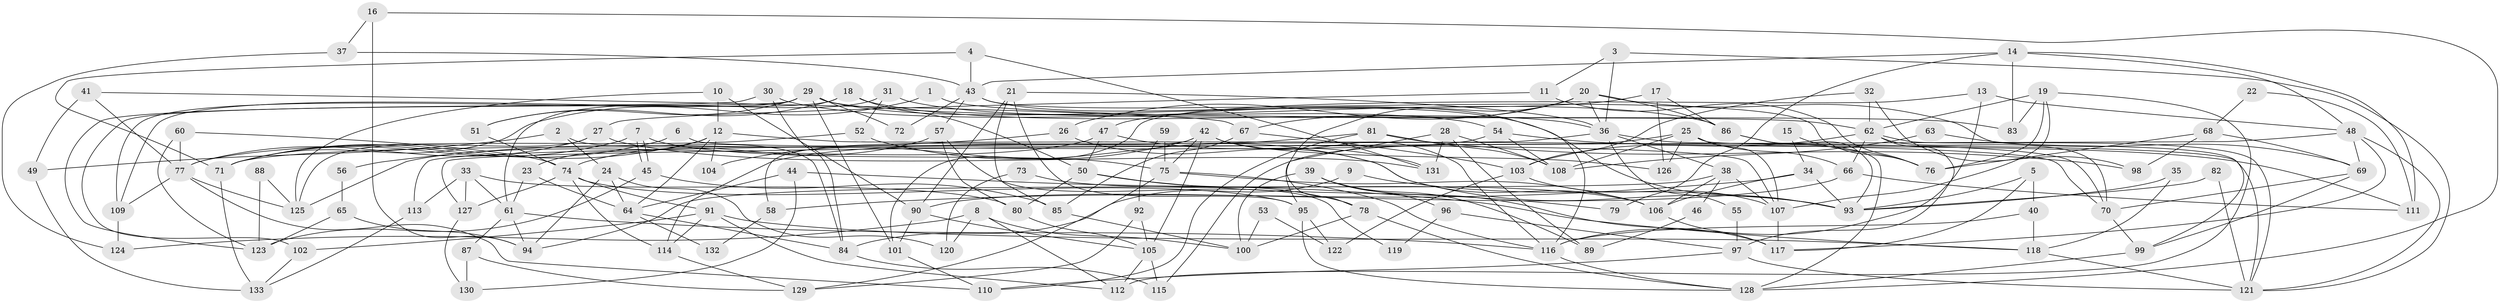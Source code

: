 // coarse degree distribution, {4: 0.16666666666666666, 3: 0.2222222222222222, 8: 0.09259259259259259, 7: 0.14814814814814814, 9: 0.05555555555555555, 5: 0.09259259259259259, 6: 0.07407407407407407, 11: 0.05555555555555555, 10: 0.037037037037037035, 2: 0.018518518518518517, 14: 0.018518518518518517, 13: 0.018518518518518517}
// Generated by graph-tools (version 1.1) at 2025/37/03/04/25 23:37:08]
// undirected, 133 vertices, 266 edges
graph export_dot {
  node [color=gray90,style=filled];
  1;
  2;
  3;
  4;
  5;
  6;
  7;
  8;
  9;
  10;
  11;
  12;
  13;
  14;
  15;
  16;
  17;
  18;
  19;
  20;
  21;
  22;
  23;
  24;
  25;
  26;
  27;
  28;
  29;
  30;
  31;
  32;
  33;
  34;
  35;
  36;
  37;
  38;
  39;
  40;
  41;
  42;
  43;
  44;
  45;
  46;
  47;
  48;
  49;
  50;
  51;
  52;
  53;
  54;
  55;
  56;
  57;
  58;
  59;
  60;
  61;
  62;
  63;
  64;
  65;
  66;
  67;
  68;
  69;
  70;
  71;
  72;
  73;
  74;
  75;
  76;
  77;
  78;
  79;
  80;
  81;
  82;
  83;
  84;
  85;
  86;
  87;
  88;
  89;
  90;
  91;
  92;
  93;
  94;
  95;
  96;
  97;
  98;
  99;
  100;
  101;
  102;
  103;
  104;
  105;
  106;
  107;
  108;
  109;
  110;
  111;
  112;
  113;
  114;
  115;
  116;
  117;
  118;
  119;
  120;
  121;
  122;
  123;
  124;
  125;
  126;
  127;
  128;
  129;
  130;
  131;
  132;
  133;
  1 -- 83;
  1 -- 71;
  2 -- 84;
  2 -- 24;
  2 -- 49;
  3 -- 121;
  3 -- 36;
  3 -- 11;
  4 -- 43;
  4 -- 131;
  4 -- 71;
  5 -- 93;
  5 -- 117;
  5 -- 40;
  6 -- 71;
  6 -- 107;
  7 -- 75;
  7 -- 45;
  7 -- 45;
  7 -- 71;
  8 -- 112;
  8 -- 100;
  8 -- 120;
  8 -- 124;
  9 -- 93;
  9 -- 84;
  10 -- 12;
  10 -- 90;
  10 -- 125;
  11 -- 27;
  11 -- 76;
  12 -- 71;
  12 -- 70;
  12 -- 23;
  12 -- 64;
  12 -- 104;
  13 -- 116;
  13 -- 101;
  13 -- 48;
  14 -- 48;
  14 -- 43;
  14 -- 79;
  14 -- 83;
  14 -- 111;
  15 -- 76;
  15 -- 34;
  16 -- 94;
  16 -- 37;
  16 -- 128;
  17 -- 47;
  17 -- 126;
  17 -- 86;
  18 -- 109;
  18 -- 51;
  18 -- 36;
  18 -- 50;
  19 -- 62;
  19 -- 76;
  19 -- 83;
  19 -- 107;
  19 -- 112;
  20 -- 86;
  20 -- 78;
  20 -- 26;
  20 -- 36;
  20 -- 67;
  20 -- 99;
  21 -- 85;
  21 -- 36;
  21 -- 90;
  21 -- 95;
  22 -- 68;
  22 -- 111;
  23 -- 61;
  23 -- 64;
  24 -- 64;
  24 -- 94;
  24 -- 120;
  25 -- 108;
  25 -- 66;
  25 -- 107;
  25 -- 115;
  25 -- 121;
  25 -- 126;
  26 -- 106;
  26 -- 56;
  27 -- 125;
  27 -- 77;
  27 -- 131;
  28 -- 95;
  28 -- 108;
  28 -- 89;
  28 -- 131;
  29 -- 62;
  29 -- 102;
  29 -- 51;
  29 -- 72;
  29 -- 93;
  29 -- 101;
  29 -- 109;
  30 -- 84;
  30 -- 54;
  30 -- 123;
  31 -- 86;
  31 -- 52;
  31 -- 61;
  32 -- 62;
  32 -- 103;
  32 -- 98;
  33 -- 61;
  33 -- 113;
  33 -- 80;
  33 -- 127;
  34 -- 106;
  34 -- 93;
  34 -- 58;
  35 -- 118;
  35 -- 93;
  36 -- 38;
  36 -- 55;
  36 -- 70;
  36 -- 113;
  37 -- 43;
  37 -- 124;
  38 -- 107;
  38 -- 46;
  38 -- 94;
  38 -- 106;
  39 -- 117;
  39 -- 100;
  39 -- 89;
  39 -- 96;
  40 -- 116;
  40 -- 118;
  41 -- 77;
  41 -- 67;
  41 -- 49;
  42 -- 116;
  42 -- 75;
  42 -- 58;
  42 -- 104;
  42 -- 105;
  42 -- 126;
  43 -- 76;
  43 -- 116;
  43 -- 57;
  43 -- 72;
  44 -- 64;
  44 -- 118;
  44 -- 130;
  45 -- 123;
  45 -- 85;
  46 -- 89;
  47 -- 50;
  47 -- 131;
  47 -- 125;
  48 -- 121;
  48 -- 69;
  48 -- 117;
  48 -- 127;
  49 -- 133;
  50 -- 80;
  50 -- 78;
  50 -- 79;
  51 -- 74;
  52 -- 77;
  52 -- 93;
  53 -- 100;
  53 -- 122;
  54 -- 71;
  54 -- 111;
  54 -- 108;
  55 -- 97;
  56 -- 65;
  57 -- 74;
  57 -- 80;
  57 -- 119;
  58 -- 132;
  59 -- 92;
  59 -- 75;
  60 -- 74;
  60 -- 77;
  60 -- 123;
  61 -- 87;
  61 -- 94;
  61 -- 116;
  62 -- 70;
  62 -- 121;
  62 -- 66;
  62 -- 97;
  62 -- 103;
  63 -- 69;
  63 -- 108;
  64 -- 84;
  64 -- 132;
  65 -- 123;
  65 -- 94;
  66 -- 90;
  66 -- 111;
  67 -- 103;
  67 -- 85;
  68 -- 98;
  68 -- 69;
  68 -- 76;
  69 -- 70;
  69 -- 99;
  70 -- 99;
  71 -- 133;
  73 -- 120;
  73 -- 106;
  74 -- 127;
  74 -- 95;
  74 -- 91;
  74 -- 114;
  75 -- 116;
  75 -- 106;
  75 -- 129;
  77 -- 125;
  77 -- 110;
  77 -- 109;
  78 -- 128;
  78 -- 100;
  80 -- 105;
  81 -- 114;
  81 -- 110;
  81 -- 98;
  81 -- 108;
  82 -- 93;
  82 -- 121;
  84 -- 115;
  85 -- 100;
  86 -- 128;
  86 -- 93;
  87 -- 130;
  87 -- 129;
  88 -- 123;
  88 -- 125;
  90 -- 105;
  90 -- 101;
  91 -- 112;
  91 -- 102;
  91 -- 114;
  91 -- 118;
  92 -- 129;
  92 -- 105;
  95 -- 128;
  95 -- 122;
  96 -- 97;
  96 -- 119;
  97 -- 121;
  97 -- 110;
  99 -- 128;
  101 -- 110;
  102 -- 133;
  103 -- 107;
  103 -- 122;
  105 -- 112;
  105 -- 115;
  106 -- 117;
  107 -- 117;
  109 -- 124;
  113 -- 133;
  114 -- 129;
  116 -- 128;
  118 -- 121;
  127 -- 130;
}
